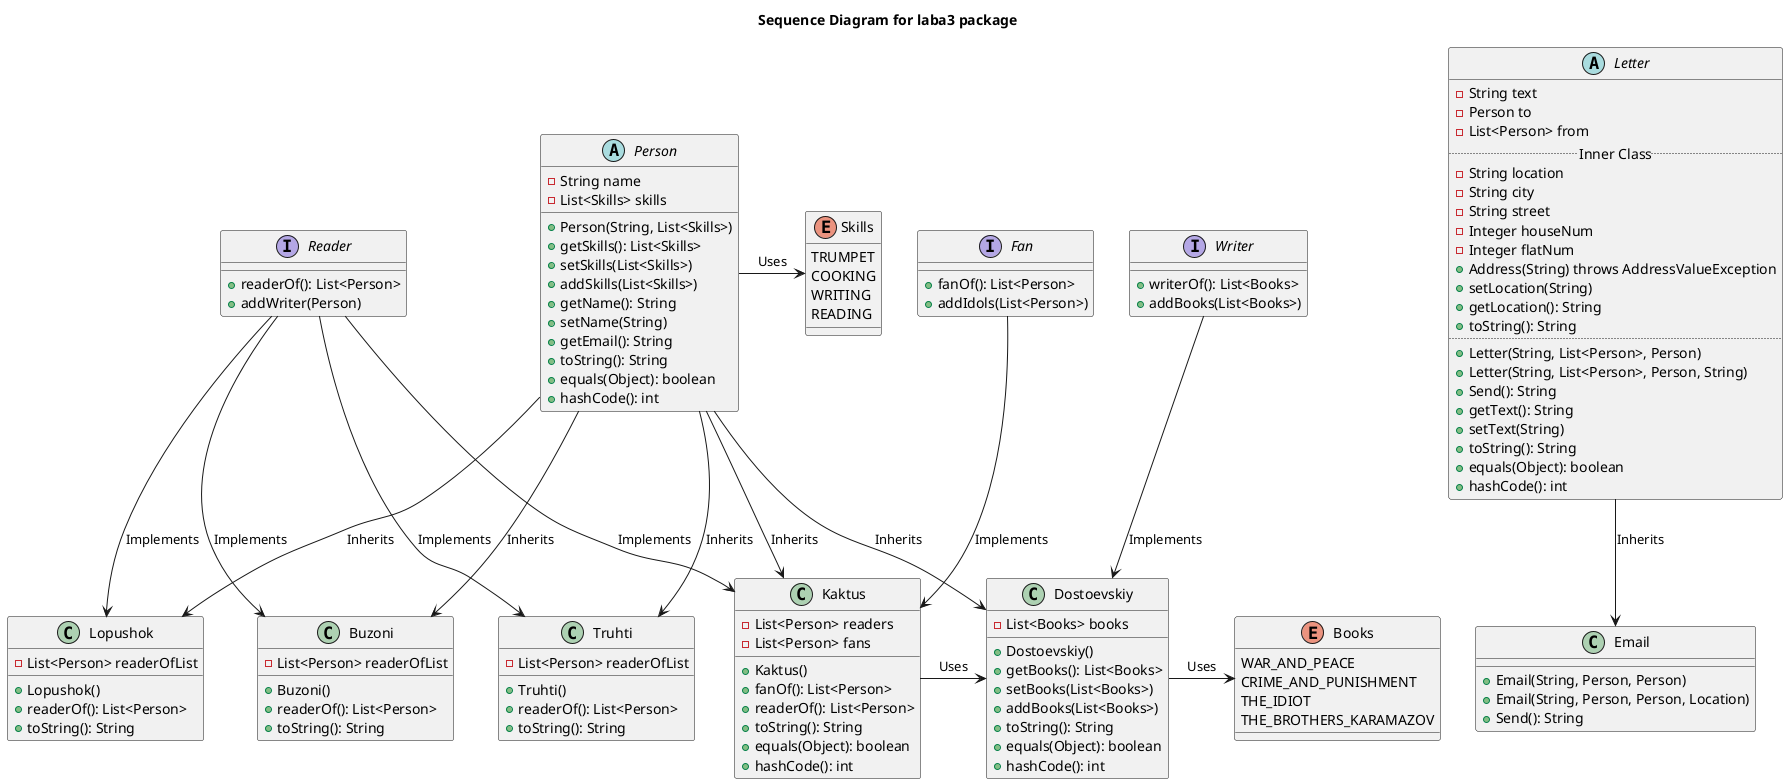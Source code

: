 @startuml name
title Sequence Diagram for laba3 package
skinparam componentStyle uml2

enum Books {
    WAR_AND_PEACE
    CRIME_AND_PUNISHMENT
    THE_IDIOT
    THE_BROTHERS_KARAMAZOV
}

enum Skills {
    TRUMPET
    COOKING
    WRITING
    READING
}

abstract class Person {
    -String name
    -List<Skills> skills
    +Person(String, List<Skills>)
    +getSkills(): List<Skills>
    +setSkills(List<Skills>)
    +addSkills(List<Skills>)
    +getName(): String
    +setName(String)
    +getEmail(): String
    +toString(): String
    +equals(Object): boolean
    +hashCode(): int
}

class Dostoevskiy {
    -List<Books> books
    +Dostoevskiy()
    +getBooks(): List<Books>
    +setBooks(List<Books>)
    +addBooks(List<Books>)
    +toString(): String
    +equals(Object): boolean
    +hashCode(): int
}

class Kaktus {
    -List<Person> readers
    -List<Person> fans
    +Kaktus()
    +fanOf(): List<Person>
    +readerOf(): List<Person>
    +toString(): String
    +equals(Object): boolean
    +hashCode(): int
}

class Lopushok {
    -List<Person> readerOfList
    +Lopushok()
    +readerOf(): List<Person>
    +toString(): String
}

class Truhti {
    -List<Person> readerOfList
    +Truhti()
    +readerOf(): List<Person>
    +toString(): String
}

class Buzoni {
    -List<Person> readerOfList
    +Buzoni()
    +readerOf(): List<Person>
    +toString(): String
}

abstract class Letter {
    -String text
    -Person to
    -List<Person> from
    .. Inner Class ..
    - String location
    - String city
    - String street
    - Integer houseNum
    - Integer flatNum
    +Address(String) throws AddressValueException
    +setLocation(String)
    +getLocation(): String
    +toString(): String
    ....
    +Letter(String, List<Person>, Person)
    +Letter(String, List<Person>, Person, String)
    +Send(): String
    +getText(): String
    +setText(String)
    +toString(): String
    +equals(Object): boolean
    +hashCode(): int
}

class Email {
    +Email(String, Person, Person)
    +Email(String, Person, Person, Location)
    +Send(): String
}

interface Reader {
    +readerOf(): List<Person>
    +addWriter(Person)
}

interface Writer {
    +writerOf(): List<Books>
    +addBooks(List<Books>)
}

interface Fan {
    +fanOf(): List<Person>
    +addIdols(List<Person>)
}

Letter-->Email: Inherits
Person->Skills: Uses
Person --> Dostoevskiy: Inherits
Person-->Kaktus: Inherits
Person-->Truhti: Inherits
Person-->Lopushok: Inherits
Person-->Buzoni: Inherits


Dostoevskiy->Books: Uses
Writer --> Dostoevskiy: Implements
Reader --> Truhti: Implements
Reader --> Lopushok: Implements
Reader --> Buzoni: Implements
Kaktus->Dostoevskiy: Uses
Fan --> Kaktus:Implements
Reader --> Kaktus: Implements
@enduml
